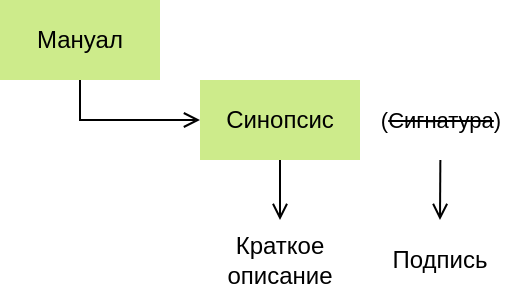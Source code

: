 <mxfile version="21.1.2" type="device" pages="4">
  <diagram name="мануал" id="Mb3cmhInPh8vbNdkhyvx">
    <mxGraphModel dx="596" dy="361" grid="1" gridSize="10" guides="1" tooltips="1" connect="1" arrows="1" fold="1" page="1" pageScale="1" pageWidth="827" pageHeight="1169" math="0" shadow="0">
      <root>
        <mxCell id="0" />
        <mxCell id="1" parent="0" />
        <mxCell id="R5eLc3-ZqdpXcEtYRIgv-5" style="edgeStyle=orthogonalEdgeStyle;rounded=0;orthogonalLoop=1;jettySize=auto;html=1;exitX=0.5;exitY=1;exitDx=0;exitDy=0;entryX=0;entryY=0.5;entryDx=0;entryDy=0;endArrow=open;endFill=0;" edge="1" parent="1" source="R5eLc3-ZqdpXcEtYRIgv-3" target="R5eLc3-ZqdpXcEtYRIgv-4">
          <mxGeometry relative="1" as="geometry" />
        </mxCell>
        <mxCell id="R5eLc3-ZqdpXcEtYRIgv-3" value="Мануал" style="rounded=0;whiteSpace=wrap;html=1;fillColor=#cdeb8b;strokeColor=none;" vertex="1" parent="1">
          <mxGeometry x="220" y="200" width="80" height="40" as="geometry" />
        </mxCell>
        <mxCell id="R5eLc3-ZqdpXcEtYRIgv-9" style="edgeStyle=orthogonalEdgeStyle;shape=connector;rounded=0;orthogonalLoop=1;jettySize=auto;html=1;exitX=0.5;exitY=1;exitDx=0;exitDy=0;labelBackgroundColor=default;strokeColor=default;fontFamily=Helvetica;fontSize=11;fontColor=default;endArrow=open;endFill=0;" edge="1" parent="1" source="R5eLc3-ZqdpXcEtYRIgv-4" target="R5eLc3-ZqdpXcEtYRIgv-7">
          <mxGeometry relative="1" as="geometry" />
        </mxCell>
        <mxCell id="R5eLc3-ZqdpXcEtYRIgv-4" value="Синопсис" style="rounded=0;whiteSpace=wrap;html=1;fillColor=#cdeb8b;strokeColor=none;" vertex="1" parent="1">
          <mxGeometry x="320" y="240" width="80" height="40" as="geometry" />
        </mxCell>
        <mxCell id="R5eLc3-ZqdpXcEtYRIgv-7" value="Краткое описание" style="rounded=0;whiteSpace=wrap;html=1;fillColor=none;strokeColor=none;" vertex="1" parent="1">
          <mxGeometry x="320" y="310" width="80" height="40" as="geometry" />
        </mxCell>
        <mxCell id="R5eLc3-ZqdpXcEtYRIgv-10" value="(&lt;strike&gt;Сигнатура&lt;/strike&gt;)" style="text;html=1;align=center;verticalAlign=middle;resizable=0;points=[];autosize=1;strokeColor=none;fillColor=none;fontSize=11;fontFamily=Helvetica;fontColor=default;" vertex="1" parent="1">
          <mxGeometry x="395" y="245" width="90" height="30" as="geometry" />
        </mxCell>
        <mxCell id="R5eLc3-ZqdpXcEtYRIgv-12" style="edgeStyle=orthogonalEdgeStyle;shape=connector;rounded=0;orthogonalLoop=1;jettySize=auto;html=1;exitX=0.5;exitY=0;exitDx=0;exitDy=0;labelBackgroundColor=default;strokeColor=default;fontFamily=Helvetica;fontSize=11;fontColor=default;endArrow=none;endFill=0;startArrow=open;startFill=0;" edge="1" parent="1" source="R5eLc3-ZqdpXcEtYRIgv-11">
          <mxGeometry relative="1" as="geometry">
            <mxPoint x="440.182" y="280" as="targetPoint" />
          </mxGeometry>
        </mxCell>
        <mxCell id="R5eLc3-ZqdpXcEtYRIgv-11" value="Подпись" style="rounded=0;whiteSpace=wrap;html=1;fillColor=none;strokeColor=none;" vertex="1" parent="1">
          <mxGeometry x="400" y="310" width="80" height="40" as="geometry" />
        </mxCell>
      </root>
    </mxGraphModel>
  </diagram>
  <diagram id="WaRWO9sFY4u3FhAzbL2E" name="сокет">
    <mxGraphModel dx="1122" dy="680" grid="1" gridSize="10" guides="1" tooltips="1" connect="1" arrows="1" fold="1" page="1" pageScale="1" pageWidth="827" pageHeight="1169" math="0" shadow="0">
      <root>
        <mxCell id="0" />
        <mxCell id="1" parent="0" />
        <mxCell id="5wZU-3eCMaYmKc7En94b-1" value="" style="rounded=0;whiteSpace=wrap;html=1;fontFamily=Helvetica;fontSize=11;fontColor=default;" vertex="1" parent="1">
          <mxGeometry x="160" y="240" width="100" height="120" as="geometry" />
        </mxCell>
        <mxCell id="5wZU-3eCMaYmKc7En94b-2" value="" style="rounded=0;whiteSpace=wrap;html=1;fontFamily=Helvetica;fontSize=11;fontColor=default;" vertex="1" parent="1">
          <mxGeometry x="380" y="240" width="100" height="120" as="geometry" />
        </mxCell>
        <mxCell id="5wZU-3eCMaYmKc7En94b-3" value="" style="endArrow=none;html=1;rounded=0;labelBackgroundColor=default;strokeColor=default;fontFamily=Helvetica;fontSize=11;fontColor=default;shape=connector;" edge="1" parent="1" source="5wZU-3eCMaYmKc7En94b-6">
          <mxGeometry width="50" height="50" relative="1" as="geometry">
            <mxPoint x="120" y="300" as="sourcePoint" />
            <mxPoint x="520" y="300" as="targetPoint" />
          </mxGeometry>
        </mxCell>
        <mxCell id="5wZU-3eCMaYmKc7En94b-4" value="" style="ellipse;whiteSpace=wrap;html=1;aspect=fixed;fontFamily=Helvetica;fontSize=11;fontColor=default;" vertex="1" parent="1">
          <mxGeometry x="185" y="275" width="50" height="50" as="geometry" />
        </mxCell>
        <mxCell id="5wZU-3eCMaYmKc7En94b-7" value="" style="endArrow=none;html=1;rounded=0;labelBackgroundColor=default;strokeColor=default;fontFamily=Helvetica;fontSize=11;fontColor=default;shape=connector;" edge="1" parent="1" target="5wZU-3eCMaYmKc7En94b-6">
          <mxGeometry width="50" height="50" relative="1" as="geometry">
            <mxPoint x="120" y="300" as="sourcePoint" />
            <mxPoint x="520" y="300" as="targetPoint" />
          </mxGeometry>
        </mxCell>
        <mxCell id="5wZU-3eCMaYmKc7En94b-6" value="" style="ellipse;whiteSpace=wrap;html=1;aspect=fixed;fontFamily=Helvetica;fontSize=11;fontColor=default;" vertex="1" parent="1">
          <mxGeometry x="405" y="275" width="50" height="50" as="geometry" />
        </mxCell>
        <mxCell id="5wZU-3eCMaYmKc7En94b-8" value="" style="endArrow=none;html=1;rounded=0;labelBackgroundColor=default;strokeColor=default;fontFamily=Helvetica;fontSize=11;fontColor=default;shape=connector;exitX=0;exitY=0.5;exitDx=0;exitDy=0;entryX=1;entryY=0.5;entryDx=0;entryDy=0;" edge="1" parent="1" source="5wZU-3eCMaYmKc7En94b-6" target="5wZU-3eCMaYmKc7En94b-6">
          <mxGeometry width="50" height="50" relative="1" as="geometry">
            <mxPoint x="470" y="350" as="sourcePoint" />
            <mxPoint x="450" y="300" as="targetPoint" />
          </mxGeometry>
        </mxCell>
        <mxCell id="5wZU-3eCMaYmKc7En94b-9" value="" style="endArrow=none;html=1;rounded=0;labelBackgroundColor=default;strokeColor=default;fontFamily=Helvetica;fontSize=11;fontColor=default;shape=connector;exitX=0.5;exitY=1;exitDx=0;exitDy=0;entryX=0.5;entryY=1;entryDx=0;entryDy=0;edgeStyle=orthogonalEdgeStyle;curved=1;" edge="1" parent="1" source="5wZU-3eCMaYmKc7En94b-4" target="5wZU-3eCMaYmKc7En94b-6">
          <mxGeometry width="50" height="50" relative="1" as="geometry">
            <mxPoint x="300" y="390" as="sourcePoint" />
            <mxPoint x="350" y="340" as="targetPoint" />
            <Array as="points">
              <mxPoint x="210" y="400" />
              <mxPoint x="430" y="400" />
            </Array>
          </mxGeometry>
        </mxCell>
        <mxCell id="5wZU-3eCMaYmKc7En94b-10" value="соединение" style="text;html=1;align=center;verticalAlign=middle;resizable=0;points=[];autosize=1;strokeColor=none;fillColor=none;fontSize=13;fontFamily=Helvetica;fontColor=default;" vertex="1" parent="1">
          <mxGeometry x="274" y="399" width="100" height="30" as="geometry" />
        </mxCell>
        <mxCell id="5wZU-3eCMaYmKc7En94b-12" value="ядро" style="text;html=1;align=center;verticalAlign=middle;resizable=0;points=[];autosize=1;strokeColor=none;fillColor=none;fontSize=13;fontFamily=Helvetica;fontColor=default;" vertex="1" parent="1">
          <mxGeometry x="496" y="300" width="50" height="30" as="geometry" />
        </mxCell>
        <mxCell id="5wZU-3eCMaYmKc7En94b-14" value="P1" style="text;html=1;align=center;verticalAlign=middle;resizable=0;points=[];autosize=1;strokeColor=none;fillColor=none;fontSize=13;fontFamily=Helvetica;fontColor=default;" vertex="1" parent="1">
          <mxGeometry x="189" y="211" width="40" height="30" as="geometry" />
        </mxCell>
        <mxCell id="5wZU-3eCMaYmKc7En94b-15" value="P2" style="text;html=1;align=center;verticalAlign=middle;resizable=0;points=[];autosize=1;strokeColor=none;fillColor=none;fontSize=13;fontFamily=Helvetica;fontColor=default;" vertex="1" parent="1">
          <mxGeometry x="411" y="212" width="40" height="30" as="geometry" />
        </mxCell>
      </root>
    </mxGraphModel>
  </diagram>
  <diagram id="knosqge-FHdXR-U2RGru" name="bsd сокеты">
    <mxGraphModel dx="909" dy="550" grid="1" gridSize="10" guides="1" tooltips="1" connect="1" arrows="1" fold="1" page="1" pageScale="1" pageWidth="827" pageHeight="1169" math="0" shadow="0">
      <root>
        <mxCell id="0" />
        <mxCell id="1" parent="0" />
        <mxCell id="ucHaxaR_38PuD68sweiP-1" value="" style="endArrow=none;html=1;rounded=0;labelBackgroundColor=default;strokeColor=default;fontFamily=Helvetica;fontSize=11;fontColor=default;shape=connector;" edge="1" parent="1">
          <mxGeometry width="50" height="50" relative="1" as="geometry">
            <mxPoint x="160" y="280" as="sourcePoint" />
            <mxPoint x="370" y="280" as="targetPoint" />
          </mxGeometry>
        </mxCell>
        <mxCell id="ucHaxaR_38PuD68sweiP-4" style="edgeStyle=orthogonalEdgeStyle;shape=connector;rounded=0;orthogonalLoop=1;jettySize=auto;html=1;exitX=0.5;exitY=0;exitDx=0;exitDy=0;labelBackgroundColor=default;strokeColor=default;fontFamily=Helvetica;fontSize=11;fontColor=default;endArrow=none;endFill=0;startArrow=open;startFill=0;" edge="1" parent="1" source="ucHaxaR_38PuD68sweiP-2">
          <mxGeometry relative="1" as="geometry">
            <mxPoint x="209.81" y="280" as="targetPoint" />
          </mxGeometry>
        </mxCell>
        <mxCell id="ucHaxaR_38PuD68sweiP-2" value="TCP" style="rounded=0;whiteSpace=wrap;html=1;fontFamily=Helvetica;fontSize=11;fontColor=default;" vertex="1" parent="1">
          <mxGeometry x="180" y="320" width="60" height="40" as="geometry" />
        </mxCell>
        <mxCell id="ucHaxaR_38PuD68sweiP-5" style="edgeStyle=orthogonalEdgeStyle;shape=connector;rounded=0;orthogonalLoop=1;jettySize=auto;html=1;exitX=0.5;exitY=0;exitDx=0;exitDy=0;labelBackgroundColor=default;strokeColor=default;fontFamily=Helvetica;fontSize=11;fontColor=default;startArrow=open;startFill=0;endArrow=none;endFill=0;" edge="1" parent="1" source="ucHaxaR_38PuD68sweiP-3">
          <mxGeometry relative="1" as="geometry">
            <mxPoint x="289.81" y="280" as="targetPoint" />
          </mxGeometry>
        </mxCell>
        <mxCell id="ucHaxaR_38PuD68sweiP-3" value="UDP" style="rounded=0;whiteSpace=wrap;html=1;fontFamily=Helvetica;fontSize=11;fontColor=default;" vertex="1" parent="1">
          <mxGeometry x="260" y="320" width="60" height="40" as="geometry" />
        </mxCell>
        <mxCell id="ucHaxaR_38PuD68sweiP-6" value="IP" style="rounded=0;whiteSpace=wrap;html=1;fontFamily=Helvetica;fontSize=11;fontColor=default;" vertex="1" parent="1">
          <mxGeometry x="180" y="400" width="170" height="40" as="geometry" />
        </mxCell>
        <mxCell id="ucHaxaR_38PuD68sweiP-7" value="" style="endArrow=open;html=1;rounded=0;labelBackgroundColor=default;strokeColor=default;fontFamily=Helvetica;fontSize=11;fontColor=default;shape=connector;entryX=0.941;entryY=0;entryDx=0;entryDy=0;entryPerimeter=0;endFill=0;" edge="1" parent="1" target="ucHaxaR_38PuD68sweiP-6">
          <mxGeometry width="50" height="50" relative="1" as="geometry">
            <mxPoint x="340" y="280" as="sourcePoint" />
            <mxPoint x="350" y="290" as="targetPoint" />
          </mxGeometry>
        </mxCell>
        <mxCell id="ucHaxaR_38PuD68sweiP-8" value="PF_INET" style="text;html=1;align=center;verticalAlign=middle;resizable=0;points=[];autosize=1;strokeColor=none;fillColor=none;fontSize=11;fontFamily=Helvetica;fontColor=default;" vertex="1" parent="1">
          <mxGeometry x="232" y="254" width="70" height="30" as="geometry" />
        </mxCell>
        <mxCell id="ucHaxaR_38PuD68sweiP-9" value="SOCK_&lt;br&gt;STREAM" style="text;html=1;align=left;verticalAlign=middle;resizable=0;points=[];autosize=1;strokeColor=none;fillColor=none;fontSize=11;fontFamily=Helvetica;fontColor=default;" vertex="1" parent="1">
          <mxGeometry x="153" y="280" width="70" height="40" as="geometry" />
        </mxCell>
        <mxCell id="ucHaxaR_38PuD68sweiP-10" value="SOCK_&lt;br&gt;DGRAM" style="text;html=1;align=left;verticalAlign=middle;resizable=0;points=[];autosize=1;strokeColor=none;fillColor=none;fontSize=11;fontFamily=Helvetica;fontColor=default;" vertex="1" parent="1">
          <mxGeometry x="236" y="280" width="60" height="40" as="geometry" />
        </mxCell>
        <mxCell id="ucHaxaR_38PuD68sweiP-11" value="SOCK_&lt;br&gt;RAW" style="text;html=1;align=left;verticalAlign=middle;resizable=0;points=[];autosize=1;strokeColor=none;fillColor=none;fontSize=11;fontFamily=Helvetica;fontColor=default;" vertex="1" parent="1">
          <mxGeometry x="347" y="282" width="60" height="40" as="geometry" />
        </mxCell>
        <mxCell id="ucHaxaR_38PuD68sweiP-13" value="" style="endArrow=none;html=1;rounded=0;labelBackgroundColor=default;strokeColor=default;fontFamily=Helvetica;fontSize=11;fontColor=default;shape=connector;" edge="1" parent="1">
          <mxGeometry width="50" height="50" relative="1" as="geometry">
            <mxPoint x="410" y="280" as="sourcePoint" />
            <mxPoint x="560" y="280" as="targetPoint" />
          </mxGeometry>
        </mxCell>
        <mxCell id="ucHaxaR_38PuD68sweiP-14" value="PF_PACKET" style="text;html=1;align=center;verticalAlign=middle;resizable=0;points=[];autosize=1;strokeColor=none;fillColor=none;fontSize=11;fontFamily=Helvetica;fontColor=default;" vertex="1" parent="1">
          <mxGeometry x="440" y="254" width="90" height="30" as="geometry" />
        </mxCell>
        <mxCell id="ucHaxaR_38PuD68sweiP-15" value="" style="endArrow=none;html=1;rounded=0;labelBackgroundColor=default;strokeColor=default;fontFamily=Helvetica;fontSize=11;fontColor=default;shape=connector;" edge="1" parent="1">
          <mxGeometry width="50" height="50" relative="1" as="geometry">
            <mxPoint x="600" y="280" as="sourcePoint" />
            <mxPoint x="750" y="280" as="targetPoint" />
          </mxGeometry>
        </mxCell>
        <mxCell id="ucHaxaR_38PuD68sweiP-16" value="PF_NETLINK" style="text;html=1;align=center;verticalAlign=middle;resizable=0;points=[];autosize=1;strokeColor=none;fillColor=none;fontSize=11;fontFamily=Helvetica;fontColor=default;" vertex="1" parent="1">
          <mxGeometry x="630" y="254" width="90" height="30" as="geometry" />
        </mxCell>
        <mxCell id="ucHaxaR_38PuD68sweiP-17" value="..." style="text;html=1;align=center;verticalAlign=middle;resizable=0;points=[];autosize=1;strokeColor=none;fillColor=none;fontSize=11;fontFamily=Helvetica;fontColor=default;" vertex="1" parent="1">
          <mxGeometry x="664" y="275" width="30" height="30" as="geometry" />
        </mxCell>
        <mxCell id="ucHaxaR_38PuD68sweiP-18" value="" style="endArrow=none;html=1;rounded=0;labelBackgroundColor=default;strokeColor=default;fontFamily=Helvetica;fontSize=11;fontColor=default;shape=connector;" edge="1" parent="1">
          <mxGeometry width="50" height="50" relative="1" as="geometry">
            <mxPoint x="160" y="470" as="sourcePoint" />
            <mxPoint x="560" y="470" as="targetPoint" />
          </mxGeometry>
        </mxCell>
        <mxCell id="ucHaxaR_38PuD68sweiP-19" value="Сетевое пространство&amp;nbsp;" style="text;html=1;align=center;verticalAlign=middle;resizable=0;points=[];autosize=1;strokeColor=none;fillColor=none;fontSize=11;fontFamily=Helvetica;fontColor=default;" vertex="1" parent="1">
          <mxGeometry x="290" y="469" width="140" height="30" as="geometry" />
        </mxCell>
        <mxCell id="ucHaxaR_38PuD68sweiP-20" value="" style="endArrow=open;html=1;rounded=0;labelBackgroundColor=default;strokeColor=default;fontFamily=Helvetica;fontSize=11;fontColor=default;shape=connector;exitX=0.444;exitY=0.867;exitDx=0;exitDy=0;exitPerimeter=0;endFill=0;" edge="1" parent="1" source="ucHaxaR_38PuD68sweiP-14">
          <mxGeometry width="50" height="50" relative="1" as="geometry">
            <mxPoint x="480" y="290" as="sourcePoint" />
            <mxPoint x="480" y="470" as="targetPoint" />
          </mxGeometry>
        </mxCell>
      </root>
    </mxGraphModel>
  </diagram>
  <diagram id="q7QeiG5AL7yMYNK6iV0o" name="Основное правило программирования">
    <mxGraphModel dx="954" dy="578" grid="1" gridSize="10" guides="1" tooltips="1" connect="1" arrows="1" fold="1" page="1" pageScale="1" pageWidth="827" pageHeight="1169" math="0" shadow="0">
      <root>
        <mxCell id="0" />
        <mxCell id="1" parent="0" />
        <mxCell id="pumzcmhxnAY8LUkO9Bip-1" value="НИ ОДИН ТИП, НИ ОДНА ПЕРЕМЕННАЯ, &lt;br style=&quot;font-size: 15px;&quot;&gt;НИ ОДНА ФУНКЦИЯ, НЕ МОГУТ ИСПОЛЬЗОВАТЬСЯ &lt;br style=&quot;font-size: 15px;&quot;&gt;ДО ОБЪЯВЛЕНИЯ, ОПРЕДЕЛЕНИЯ, ОПИСАНИЯ" style="text;html=1;align=center;verticalAlign=middle;resizable=0;points=[];autosize=1;strokeColor=none;fillColor=#ffcccc;fontSize=15;fontFamily=Helvetica;fontStyle=1" vertex="1" parent="1">
          <mxGeometry x="110" y="210" width="410" height="70" as="geometry" />
        </mxCell>
      </root>
    </mxGraphModel>
  </diagram>
</mxfile>
